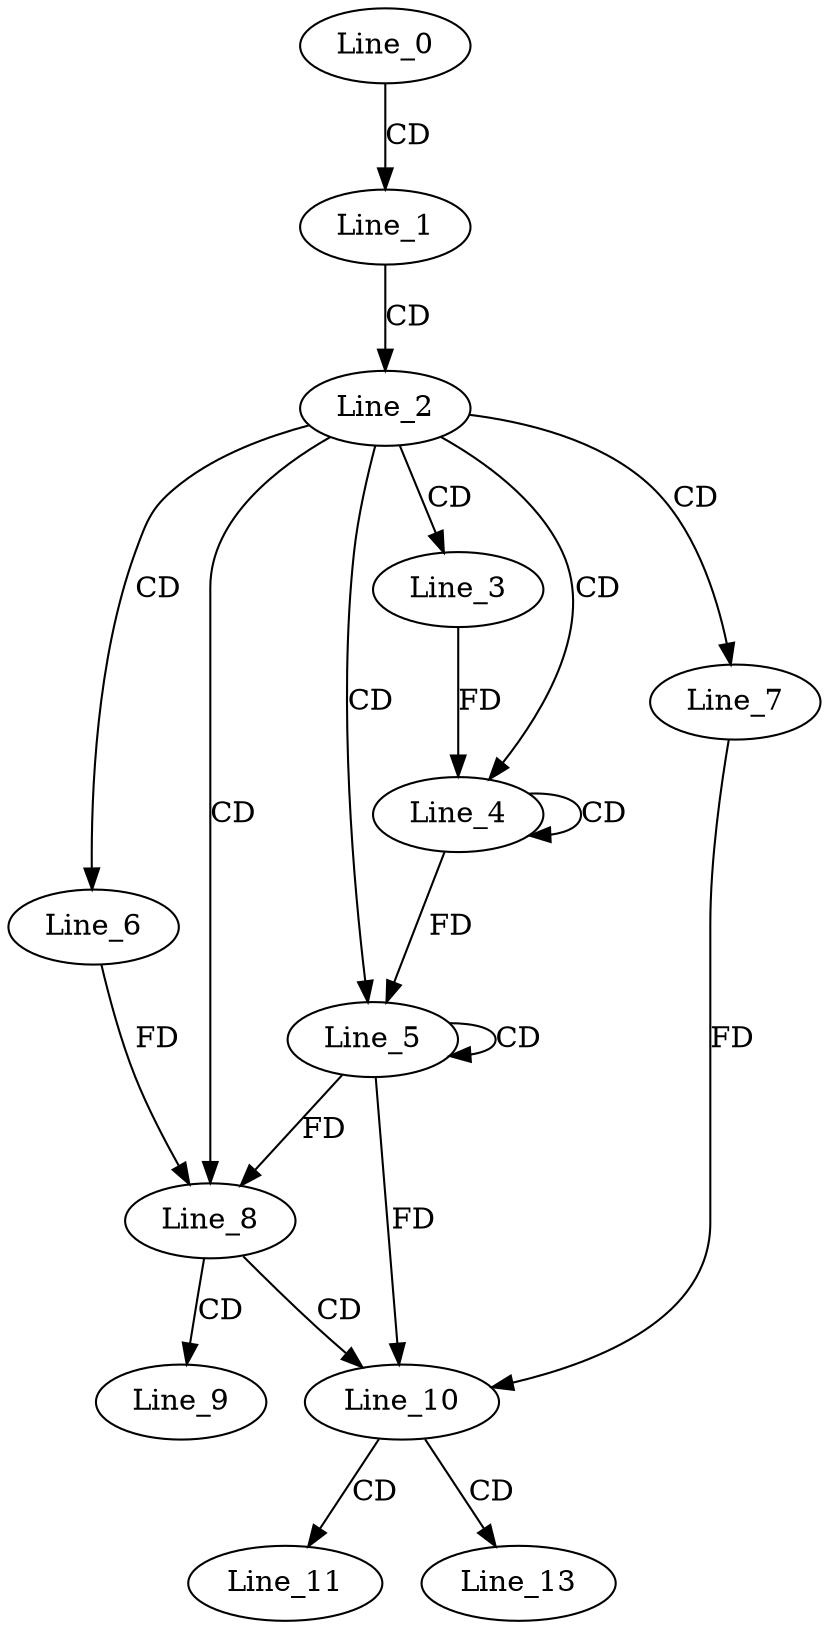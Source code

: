 digraph G {
  Line_0;
  Line_1;
  Line_2;
  Line_3;
  Line_4;
  Line_4;
  Line_5;
  Line_5;
  Line_5;
  Line_6;
  Line_7;
  Line_8;
  Line_8;
  Line_9;
  Line_10;
  Line_10;
  Line_11;
  Line_13;
  Line_0 -> Line_1 [ label="CD" ];
  Line_1 -> Line_2 [ label="CD" ];
  Line_2 -> Line_3 [ label="CD" ];
  Line_2 -> Line_4 [ label="CD" ];
  Line_4 -> Line_4 [ label="CD" ];
  Line_3 -> Line_4 [ label="FD" ];
  Line_2 -> Line_5 [ label="CD" ];
  Line_5 -> Line_5 [ label="CD" ];
  Line_4 -> Line_5 [ label="FD" ];
  Line_2 -> Line_6 [ label="CD" ];
  Line_2 -> Line_7 [ label="CD" ];
  Line_2 -> Line_8 [ label="CD" ];
  Line_6 -> Line_8 [ label="FD" ];
  Line_5 -> Line_8 [ label="FD" ];
  Line_8 -> Line_9 [ label="CD" ];
  Line_8 -> Line_10 [ label="CD" ];
  Line_7 -> Line_10 [ label="FD" ];
  Line_5 -> Line_10 [ label="FD" ];
  Line_10 -> Line_11 [ label="CD" ];
  Line_10 -> Line_13 [ label="CD" ];
}
